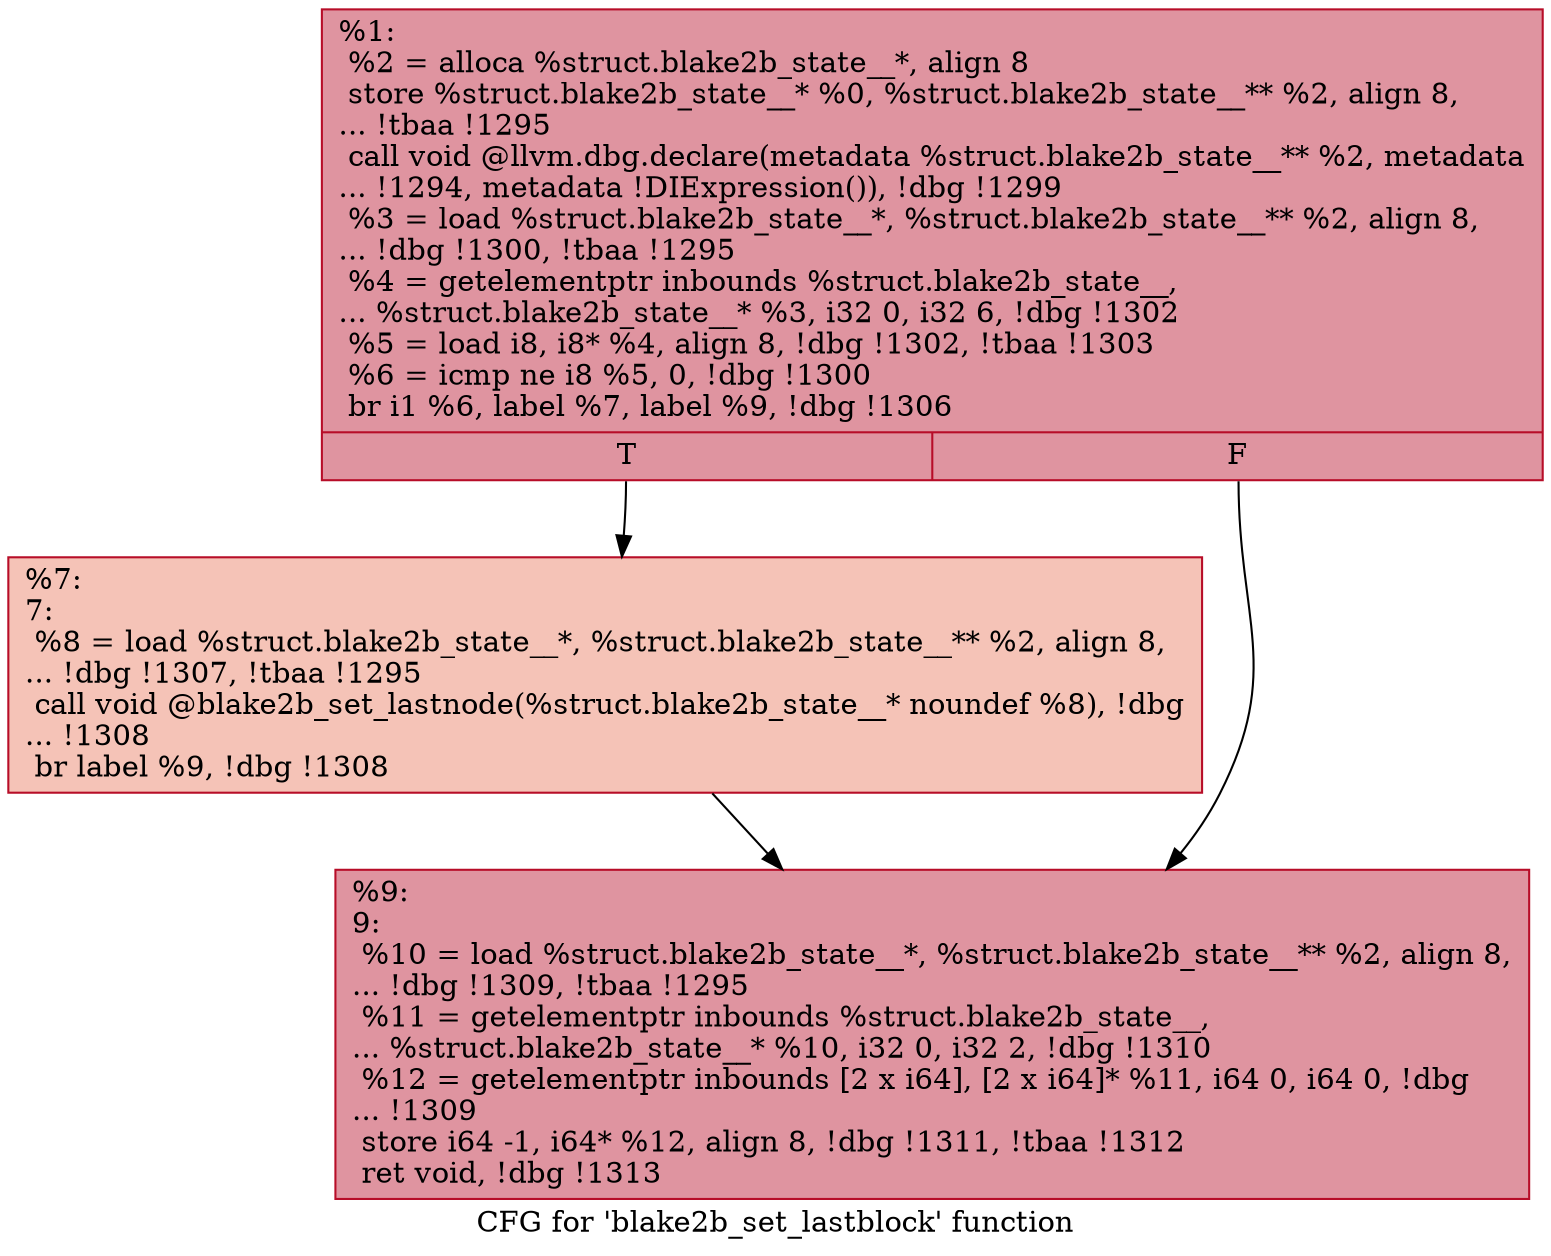 digraph "CFG for 'blake2b_set_lastblock' function" {
	label="CFG for 'blake2b_set_lastblock' function";

	Node0x1e4a9b0 [shape=record,color="#b70d28ff", style=filled, fillcolor="#b70d2870",label="{%1:\l  %2 = alloca %struct.blake2b_state__*, align 8\l  store %struct.blake2b_state__* %0, %struct.blake2b_state__** %2, align 8,\l... !tbaa !1295\l  call void @llvm.dbg.declare(metadata %struct.blake2b_state__** %2, metadata\l... !1294, metadata !DIExpression()), !dbg !1299\l  %3 = load %struct.blake2b_state__*, %struct.blake2b_state__** %2, align 8,\l... !dbg !1300, !tbaa !1295\l  %4 = getelementptr inbounds %struct.blake2b_state__,\l... %struct.blake2b_state__* %3, i32 0, i32 6, !dbg !1302\l  %5 = load i8, i8* %4, align 8, !dbg !1302, !tbaa !1303\l  %6 = icmp ne i8 %5, 0, !dbg !1300\l  br i1 %6, label %7, label %9, !dbg !1306\l|{<s0>T|<s1>F}}"];
	Node0x1e4a9b0:s0 -> Node0x1e4b3d0;
	Node0x1e4a9b0:s1 -> Node0x1e4b420;
	Node0x1e4b3d0 [shape=record,color="#b70d28ff", style=filled, fillcolor="#e8765c70",label="{%7:\l7:                                                \l  %8 = load %struct.blake2b_state__*, %struct.blake2b_state__** %2, align 8,\l... !dbg !1307, !tbaa !1295\l  call void @blake2b_set_lastnode(%struct.blake2b_state__* noundef %8), !dbg\l... !1308\l  br label %9, !dbg !1308\l}"];
	Node0x1e4b3d0 -> Node0x1e4b420;
	Node0x1e4b420 [shape=record,color="#b70d28ff", style=filled, fillcolor="#b70d2870",label="{%9:\l9:                                                \l  %10 = load %struct.blake2b_state__*, %struct.blake2b_state__** %2, align 8,\l... !dbg !1309, !tbaa !1295\l  %11 = getelementptr inbounds %struct.blake2b_state__,\l... %struct.blake2b_state__* %10, i32 0, i32 2, !dbg !1310\l  %12 = getelementptr inbounds [2 x i64], [2 x i64]* %11, i64 0, i64 0, !dbg\l... !1309\l  store i64 -1, i64* %12, align 8, !dbg !1311, !tbaa !1312\l  ret void, !dbg !1313\l}"];
}
